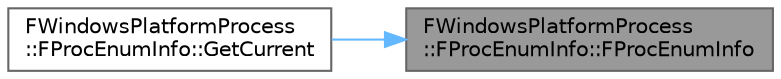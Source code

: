 digraph "FWindowsPlatformProcess::FProcEnumInfo::FProcEnumInfo"
{
 // INTERACTIVE_SVG=YES
 // LATEX_PDF_SIZE
  bgcolor="transparent";
  edge [fontname=Helvetica,fontsize=10,labelfontname=Helvetica,labelfontsize=10];
  node [fontname=Helvetica,fontsize=10,shape=box,height=0.2,width=0.4];
  rankdir="RL";
  Node1 [id="Node000001",label="FWindowsPlatformProcess\l::FProcEnumInfo::FProcEnumInfo",height=0.2,width=0.4,color="gray40", fillcolor="grey60", style="filled", fontcolor="black",tooltip=" "];
  Node1 -> Node2 [id="edge1_Node000001_Node000002",dir="back",color="steelblue1",style="solid",tooltip=" "];
  Node2 [id="Node000002",label="FWindowsPlatformProcess\l::FProcEnumInfo::GetCurrent",height=0.2,width=0.4,color="grey40", fillcolor="white", style="filled",URL="$d3/d53/structFWindowsPlatformProcess_1_1FProcEnumInfo.html#a11dea47703b2c90cf6474efc97a5a0e9",tooltip=" "];
}

